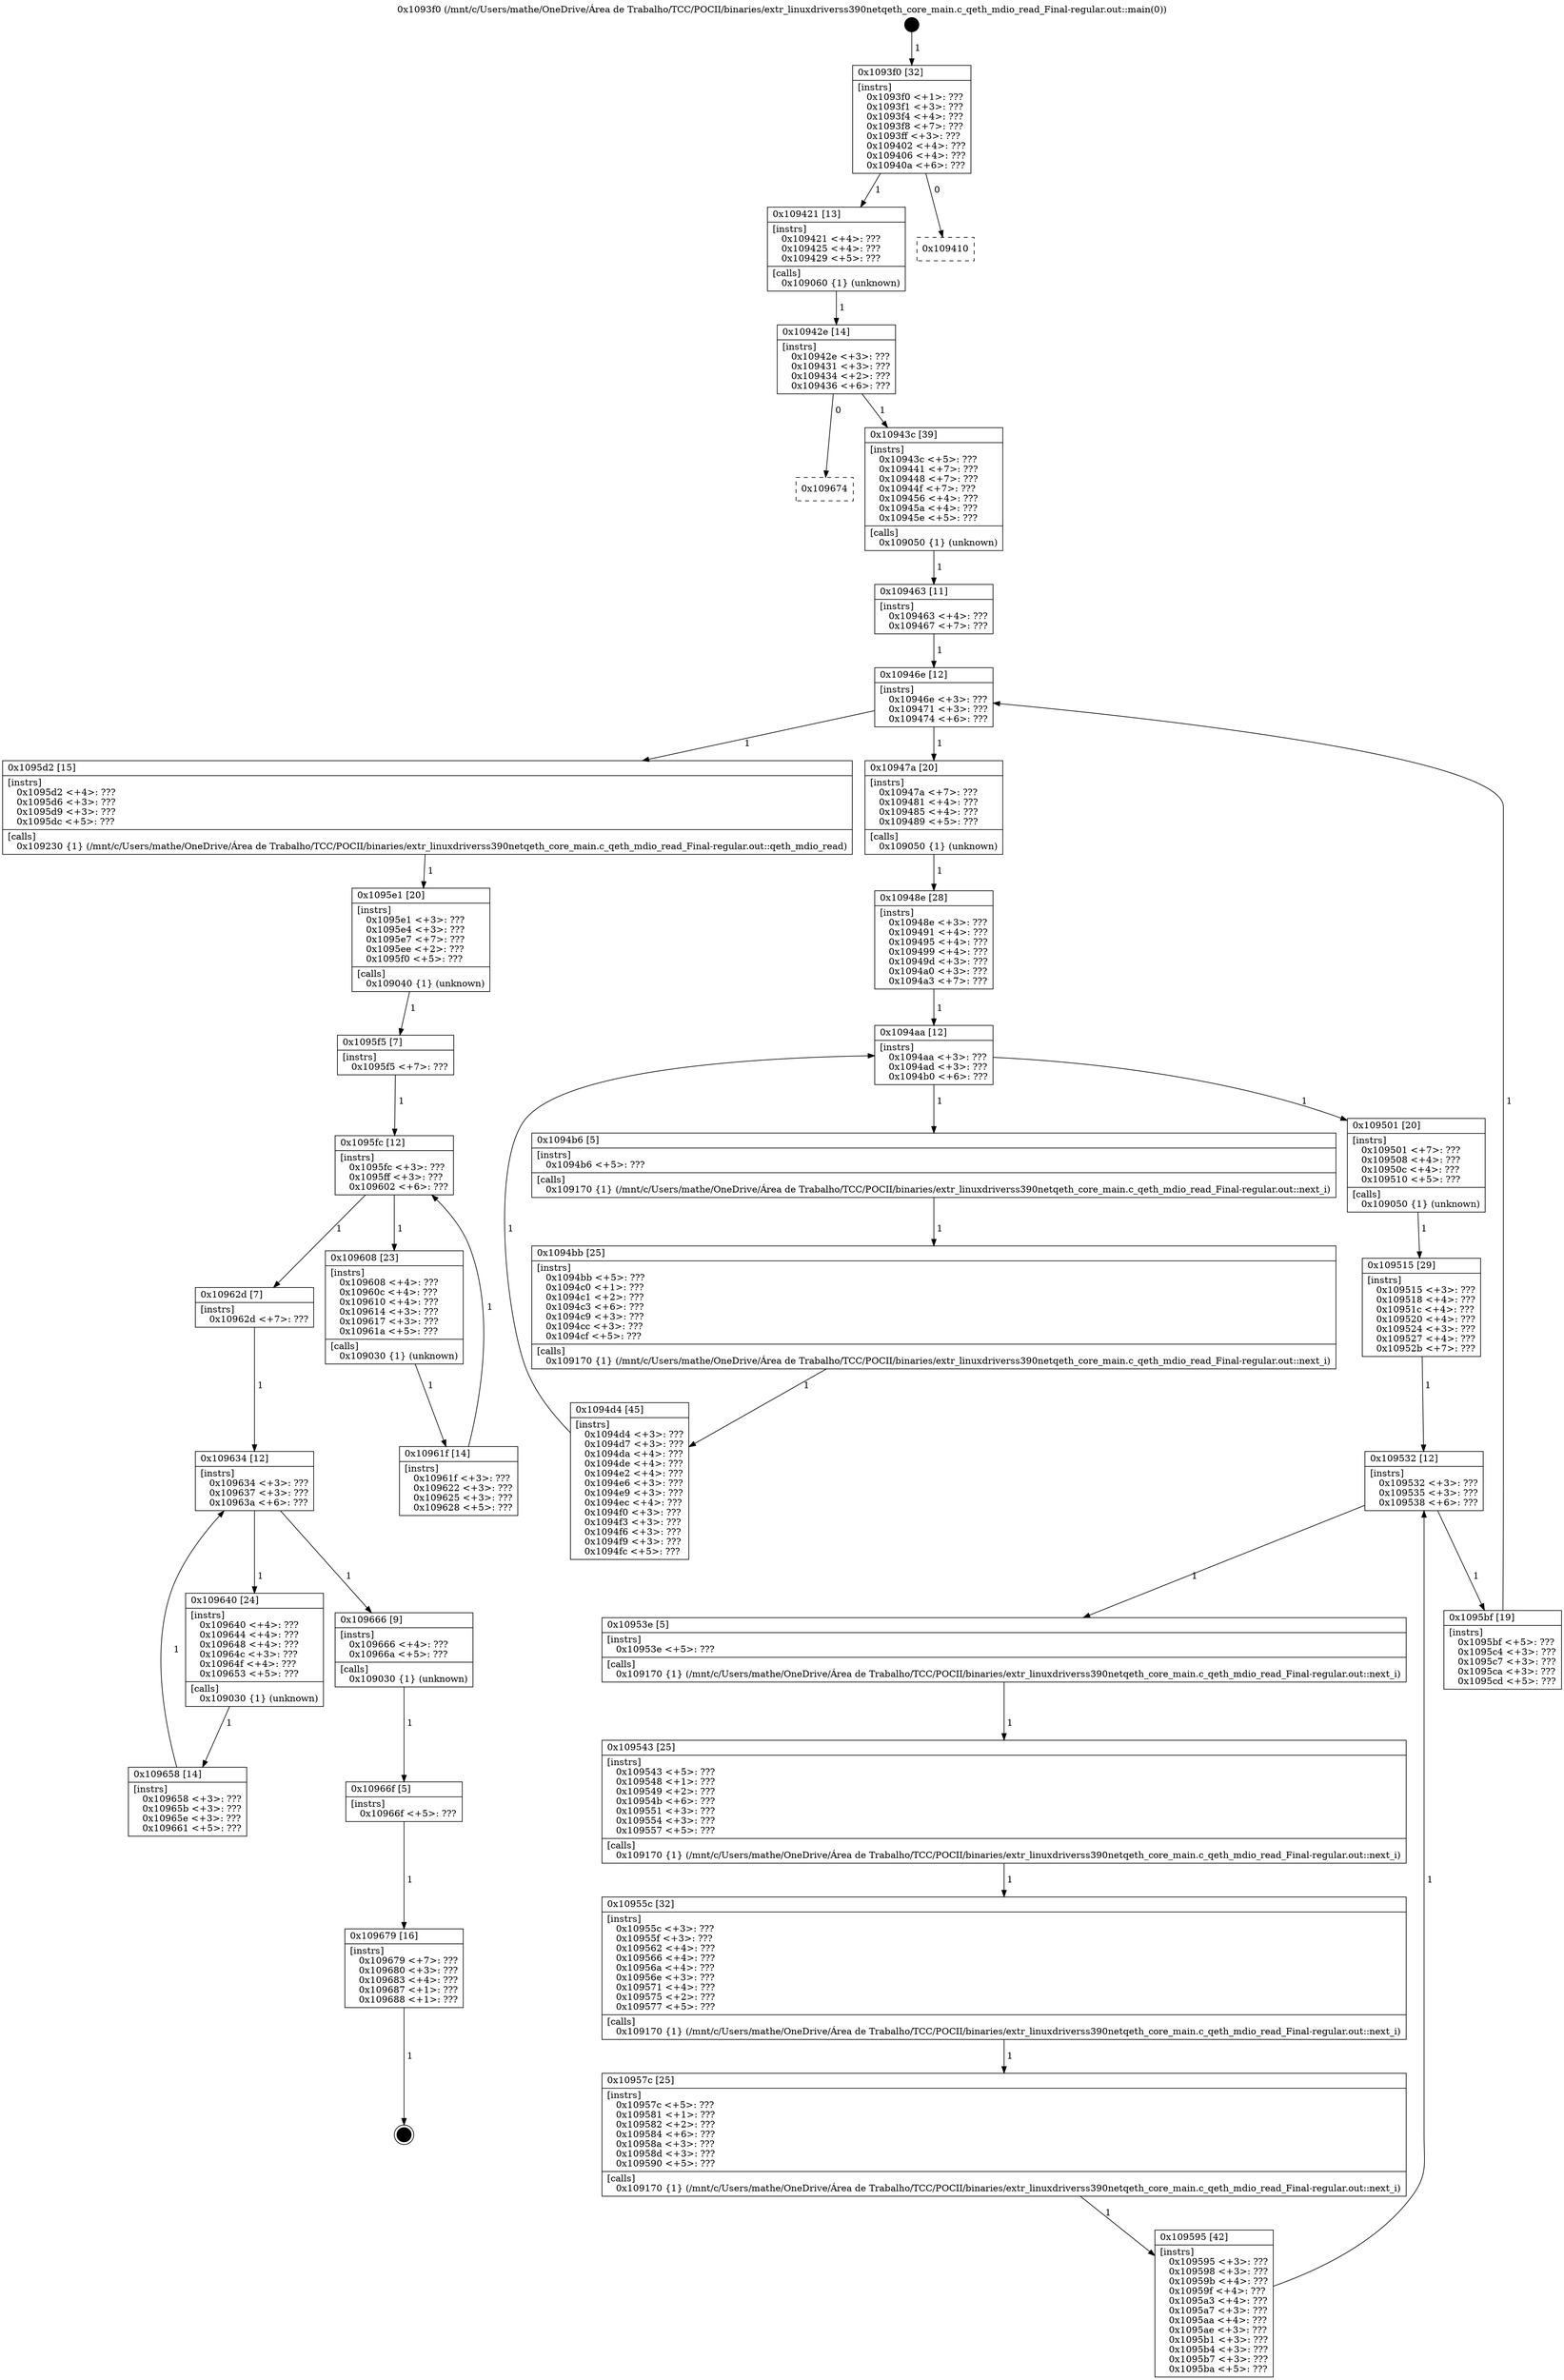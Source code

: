 digraph "0x1093f0" {
  label = "0x1093f0 (/mnt/c/Users/mathe/OneDrive/Área de Trabalho/TCC/POCII/binaries/extr_linuxdriverss390netqeth_core_main.c_qeth_mdio_read_Final-regular.out::main(0))"
  labelloc = "t"
  node[shape=record]

  Entry [label="",width=0.3,height=0.3,shape=circle,fillcolor=black,style=filled]
  "0x1093f0" [label="{
     0x1093f0 [32]\l
     | [instrs]\l
     &nbsp;&nbsp;0x1093f0 \<+1\>: ???\l
     &nbsp;&nbsp;0x1093f1 \<+3\>: ???\l
     &nbsp;&nbsp;0x1093f4 \<+4\>: ???\l
     &nbsp;&nbsp;0x1093f8 \<+7\>: ???\l
     &nbsp;&nbsp;0x1093ff \<+3\>: ???\l
     &nbsp;&nbsp;0x109402 \<+4\>: ???\l
     &nbsp;&nbsp;0x109406 \<+4\>: ???\l
     &nbsp;&nbsp;0x10940a \<+6\>: ???\l
  }"]
  "0x109421" [label="{
     0x109421 [13]\l
     | [instrs]\l
     &nbsp;&nbsp;0x109421 \<+4\>: ???\l
     &nbsp;&nbsp;0x109425 \<+4\>: ???\l
     &nbsp;&nbsp;0x109429 \<+5\>: ???\l
     | [calls]\l
     &nbsp;&nbsp;0x109060 \{1\} (unknown)\l
  }"]
  "0x109410" [label="{
     0x109410\l
  }", style=dashed]
  "0x10942e" [label="{
     0x10942e [14]\l
     | [instrs]\l
     &nbsp;&nbsp;0x10942e \<+3\>: ???\l
     &nbsp;&nbsp;0x109431 \<+3\>: ???\l
     &nbsp;&nbsp;0x109434 \<+2\>: ???\l
     &nbsp;&nbsp;0x109436 \<+6\>: ???\l
  }"]
  "0x109674" [label="{
     0x109674\l
  }", style=dashed]
  "0x10943c" [label="{
     0x10943c [39]\l
     | [instrs]\l
     &nbsp;&nbsp;0x10943c \<+5\>: ???\l
     &nbsp;&nbsp;0x109441 \<+7\>: ???\l
     &nbsp;&nbsp;0x109448 \<+7\>: ???\l
     &nbsp;&nbsp;0x10944f \<+7\>: ???\l
     &nbsp;&nbsp;0x109456 \<+4\>: ???\l
     &nbsp;&nbsp;0x10945a \<+4\>: ???\l
     &nbsp;&nbsp;0x10945e \<+5\>: ???\l
     | [calls]\l
     &nbsp;&nbsp;0x109050 \{1\} (unknown)\l
  }"]
  Exit [label="",width=0.3,height=0.3,shape=circle,fillcolor=black,style=filled,peripheries=2]
  "0x10946e" [label="{
     0x10946e [12]\l
     | [instrs]\l
     &nbsp;&nbsp;0x10946e \<+3\>: ???\l
     &nbsp;&nbsp;0x109471 \<+3\>: ???\l
     &nbsp;&nbsp;0x109474 \<+6\>: ???\l
  }"]
  "0x1095d2" [label="{
     0x1095d2 [15]\l
     | [instrs]\l
     &nbsp;&nbsp;0x1095d2 \<+4\>: ???\l
     &nbsp;&nbsp;0x1095d6 \<+3\>: ???\l
     &nbsp;&nbsp;0x1095d9 \<+3\>: ???\l
     &nbsp;&nbsp;0x1095dc \<+5\>: ???\l
     | [calls]\l
     &nbsp;&nbsp;0x109230 \{1\} (/mnt/c/Users/mathe/OneDrive/Área de Trabalho/TCC/POCII/binaries/extr_linuxdriverss390netqeth_core_main.c_qeth_mdio_read_Final-regular.out::qeth_mdio_read)\l
  }"]
  "0x10947a" [label="{
     0x10947a [20]\l
     | [instrs]\l
     &nbsp;&nbsp;0x10947a \<+7\>: ???\l
     &nbsp;&nbsp;0x109481 \<+4\>: ???\l
     &nbsp;&nbsp;0x109485 \<+4\>: ???\l
     &nbsp;&nbsp;0x109489 \<+5\>: ???\l
     | [calls]\l
     &nbsp;&nbsp;0x109050 \{1\} (unknown)\l
  }"]
  "0x1094aa" [label="{
     0x1094aa [12]\l
     | [instrs]\l
     &nbsp;&nbsp;0x1094aa \<+3\>: ???\l
     &nbsp;&nbsp;0x1094ad \<+3\>: ???\l
     &nbsp;&nbsp;0x1094b0 \<+6\>: ???\l
  }"]
  "0x109501" [label="{
     0x109501 [20]\l
     | [instrs]\l
     &nbsp;&nbsp;0x109501 \<+7\>: ???\l
     &nbsp;&nbsp;0x109508 \<+4\>: ???\l
     &nbsp;&nbsp;0x10950c \<+4\>: ???\l
     &nbsp;&nbsp;0x109510 \<+5\>: ???\l
     | [calls]\l
     &nbsp;&nbsp;0x109050 \{1\} (unknown)\l
  }"]
  "0x1094b6" [label="{
     0x1094b6 [5]\l
     | [instrs]\l
     &nbsp;&nbsp;0x1094b6 \<+5\>: ???\l
     | [calls]\l
     &nbsp;&nbsp;0x109170 \{1\} (/mnt/c/Users/mathe/OneDrive/Área de Trabalho/TCC/POCII/binaries/extr_linuxdriverss390netqeth_core_main.c_qeth_mdio_read_Final-regular.out::next_i)\l
  }"]
  "0x1094bb" [label="{
     0x1094bb [25]\l
     | [instrs]\l
     &nbsp;&nbsp;0x1094bb \<+5\>: ???\l
     &nbsp;&nbsp;0x1094c0 \<+1\>: ???\l
     &nbsp;&nbsp;0x1094c1 \<+2\>: ???\l
     &nbsp;&nbsp;0x1094c3 \<+6\>: ???\l
     &nbsp;&nbsp;0x1094c9 \<+3\>: ???\l
     &nbsp;&nbsp;0x1094cc \<+3\>: ???\l
     &nbsp;&nbsp;0x1094cf \<+5\>: ???\l
     | [calls]\l
     &nbsp;&nbsp;0x109170 \{1\} (/mnt/c/Users/mathe/OneDrive/Área de Trabalho/TCC/POCII/binaries/extr_linuxdriverss390netqeth_core_main.c_qeth_mdio_read_Final-regular.out::next_i)\l
  }"]
  "0x1094d4" [label="{
     0x1094d4 [45]\l
     | [instrs]\l
     &nbsp;&nbsp;0x1094d4 \<+3\>: ???\l
     &nbsp;&nbsp;0x1094d7 \<+3\>: ???\l
     &nbsp;&nbsp;0x1094da \<+4\>: ???\l
     &nbsp;&nbsp;0x1094de \<+4\>: ???\l
     &nbsp;&nbsp;0x1094e2 \<+4\>: ???\l
     &nbsp;&nbsp;0x1094e6 \<+3\>: ???\l
     &nbsp;&nbsp;0x1094e9 \<+3\>: ???\l
     &nbsp;&nbsp;0x1094ec \<+4\>: ???\l
     &nbsp;&nbsp;0x1094f0 \<+3\>: ???\l
     &nbsp;&nbsp;0x1094f3 \<+3\>: ???\l
     &nbsp;&nbsp;0x1094f6 \<+3\>: ???\l
     &nbsp;&nbsp;0x1094f9 \<+3\>: ???\l
     &nbsp;&nbsp;0x1094fc \<+5\>: ???\l
  }"]
  "0x10948e" [label="{
     0x10948e [28]\l
     | [instrs]\l
     &nbsp;&nbsp;0x10948e \<+3\>: ???\l
     &nbsp;&nbsp;0x109491 \<+4\>: ???\l
     &nbsp;&nbsp;0x109495 \<+4\>: ???\l
     &nbsp;&nbsp;0x109499 \<+4\>: ???\l
     &nbsp;&nbsp;0x10949d \<+3\>: ???\l
     &nbsp;&nbsp;0x1094a0 \<+3\>: ???\l
     &nbsp;&nbsp;0x1094a3 \<+7\>: ???\l
  }"]
  "0x109532" [label="{
     0x109532 [12]\l
     | [instrs]\l
     &nbsp;&nbsp;0x109532 \<+3\>: ???\l
     &nbsp;&nbsp;0x109535 \<+3\>: ???\l
     &nbsp;&nbsp;0x109538 \<+6\>: ???\l
  }"]
  "0x1095bf" [label="{
     0x1095bf [19]\l
     | [instrs]\l
     &nbsp;&nbsp;0x1095bf \<+5\>: ???\l
     &nbsp;&nbsp;0x1095c4 \<+3\>: ???\l
     &nbsp;&nbsp;0x1095c7 \<+3\>: ???\l
     &nbsp;&nbsp;0x1095ca \<+3\>: ???\l
     &nbsp;&nbsp;0x1095cd \<+5\>: ???\l
  }"]
  "0x10953e" [label="{
     0x10953e [5]\l
     | [instrs]\l
     &nbsp;&nbsp;0x10953e \<+5\>: ???\l
     | [calls]\l
     &nbsp;&nbsp;0x109170 \{1\} (/mnt/c/Users/mathe/OneDrive/Área de Trabalho/TCC/POCII/binaries/extr_linuxdriverss390netqeth_core_main.c_qeth_mdio_read_Final-regular.out::next_i)\l
  }"]
  "0x109543" [label="{
     0x109543 [25]\l
     | [instrs]\l
     &nbsp;&nbsp;0x109543 \<+5\>: ???\l
     &nbsp;&nbsp;0x109548 \<+1\>: ???\l
     &nbsp;&nbsp;0x109549 \<+2\>: ???\l
     &nbsp;&nbsp;0x10954b \<+6\>: ???\l
     &nbsp;&nbsp;0x109551 \<+3\>: ???\l
     &nbsp;&nbsp;0x109554 \<+3\>: ???\l
     &nbsp;&nbsp;0x109557 \<+5\>: ???\l
     | [calls]\l
     &nbsp;&nbsp;0x109170 \{1\} (/mnt/c/Users/mathe/OneDrive/Área de Trabalho/TCC/POCII/binaries/extr_linuxdriverss390netqeth_core_main.c_qeth_mdio_read_Final-regular.out::next_i)\l
  }"]
  "0x10955c" [label="{
     0x10955c [32]\l
     | [instrs]\l
     &nbsp;&nbsp;0x10955c \<+3\>: ???\l
     &nbsp;&nbsp;0x10955f \<+3\>: ???\l
     &nbsp;&nbsp;0x109562 \<+4\>: ???\l
     &nbsp;&nbsp;0x109566 \<+4\>: ???\l
     &nbsp;&nbsp;0x10956a \<+4\>: ???\l
     &nbsp;&nbsp;0x10956e \<+3\>: ???\l
     &nbsp;&nbsp;0x109571 \<+4\>: ???\l
     &nbsp;&nbsp;0x109575 \<+2\>: ???\l
     &nbsp;&nbsp;0x109577 \<+5\>: ???\l
     | [calls]\l
     &nbsp;&nbsp;0x109170 \{1\} (/mnt/c/Users/mathe/OneDrive/Área de Trabalho/TCC/POCII/binaries/extr_linuxdriverss390netqeth_core_main.c_qeth_mdio_read_Final-regular.out::next_i)\l
  }"]
  "0x10957c" [label="{
     0x10957c [25]\l
     | [instrs]\l
     &nbsp;&nbsp;0x10957c \<+5\>: ???\l
     &nbsp;&nbsp;0x109581 \<+1\>: ???\l
     &nbsp;&nbsp;0x109582 \<+2\>: ???\l
     &nbsp;&nbsp;0x109584 \<+6\>: ???\l
     &nbsp;&nbsp;0x10958a \<+3\>: ???\l
     &nbsp;&nbsp;0x10958d \<+3\>: ???\l
     &nbsp;&nbsp;0x109590 \<+5\>: ???\l
     | [calls]\l
     &nbsp;&nbsp;0x109170 \{1\} (/mnt/c/Users/mathe/OneDrive/Área de Trabalho/TCC/POCII/binaries/extr_linuxdriverss390netqeth_core_main.c_qeth_mdio_read_Final-regular.out::next_i)\l
  }"]
  "0x109595" [label="{
     0x109595 [42]\l
     | [instrs]\l
     &nbsp;&nbsp;0x109595 \<+3\>: ???\l
     &nbsp;&nbsp;0x109598 \<+3\>: ???\l
     &nbsp;&nbsp;0x10959b \<+4\>: ???\l
     &nbsp;&nbsp;0x10959f \<+4\>: ???\l
     &nbsp;&nbsp;0x1095a3 \<+4\>: ???\l
     &nbsp;&nbsp;0x1095a7 \<+3\>: ???\l
     &nbsp;&nbsp;0x1095aa \<+4\>: ???\l
     &nbsp;&nbsp;0x1095ae \<+3\>: ???\l
     &nbsp;&nbsp;0x1095b1 \<+3\>: ???\l
     &nbsp;&nbsp;0x1095b4 \<+3\>: ???\l
     &nbsp;&nbsp;0x1095b7 \<+3\>: ???\l
     &nbsp;&nbsp;0x1095ba \<+5\>: ???\l
  }"]
  "0x109515" [label="{
     0x109515 [29]\l
     | [instrs]\l
     &nbsp;&nbsp;0x109515 \<+3\>: ???\l
     &nbsp;&nbsp;0x109518 \<+4\>: ???\l
     &nbsp;&nbsp;0x10951c \<+4\>: ???\l
     &nbsp;&nbsp;0x109520 \<+4\>: ???\l
     &nbsp;&nbsp;0x109524 \<+3\>: ???\l
     &nbsp;&nbsp;0x109527 \<+4\>: ???\l
     &nbsp;&nbsp;0x10952b \<+7\>: ???\l
  }"]
  "0x109679" [label="{
     0x109679 [16]\l
     | [instrs]\l
     &nbsp;&nbsp;0x109679 \<+7\>: ???\l
     &nbsp;&nbsp;0x109680 \<+3\>: ???\l
     &nbsp;&nbsp;0x109683 \<+4\>: ???\l
     &nbsp;&nbsp;0x109687 \<+1\>: ???\l
     &nbsp;&nbsp;0x109688 \<+1\>: ???\l
  }"]
  "0x109463" [label="{
     0x109463 [11]\l
     | [instrs]\l
     &nbsp;&nbsp;0x109463 \<+4\>: ???\l
     &nbsp;&nbsp;0x109467 \<+7\>: ???\l
  }"]
  "0x1095e1" [label="{
     0x1095e1 [20]\l
     | [instrs]\l
     &nbsp;&nbsp;0x1095e1 \<+3\>: ???\l
     &nbsp;&nbsp;0x1095e4 \<+3\>: ???\l
     &nbsp;&nbsp;0x1095e7 \<+7\>: ???\l
     &nbsp;&nbsp;0x1095ee \<+2\>: ???\l
     &nbsp;&nbsp;0x1095f0 \<+5\>: ???\l
     | [calls]\l
     &nbsp;&nbsp;0x109040 \{1\} (unknown)\l
  }"]
  "0x1095fc" [label="{
     0x1095fc [12]\l
     | [instrs]\l
     &nbsp;&nbsp;0x1095fc \<+3\>: ???\l
     &nbsp;&nbsp;0x1095ff \<+3\>: ???\l
     &nbsp;&nbsp;0x109602 \<+6\>: ???\l
  }"]
  "0x109634" [label="{
     0x109634 [12]\l
     | [instrs]\l
     &nbsp;&nbsp;0x109634 \<+3\>: ???\l
     &nbsp;&nbsp;0x109637 \<+3\>: ???\l
     &nbsp;&nbsp;0x10963a \<+6\>: ???\l
  }"]
  "0x109608" [label="{
     0x109608 [23]\l
     | [instrs]\l
     &nbsp;&nbsp;0x109608 \<+4\>: ???\l
     &nbsp;&nbsp;0x10960c \<+4\>: ???\l
     &nbsp;&nbsp;0x109610 \<+4\>: ???\l
     &nbsp;&nbsp;0x109614 \<+3\>: ???\l
     &nbsp;&nbsp;0x109617 \<+3\>: ???\l
     &nbsp;&nbsp;0x10961a \<+5\>: ???\l
     | [calls]\l
     &nbsp;&nbsp;0x109030 \{1\} (unknown)\l
  }"]
  "0x10961f" [label="{
     0x10961f [14]\l
     | [instrs]\l
     &nbsp;&nbsp;0x10961f \<+3\>: ???\l
     &nbsp;&nbsp;0x109622 \<+3\>: ???\l
     &nbsp;&nbsp;0x109625 \<+3\>: ???\l
     &nbsp;&nbsp;0x109628 \<+5\>: ???\l
  }"]
  "0x1095f5" [label="{
     0x1095f5 [7]\l
     | [instrs]\l
     &nbsp;&nbsp;0x1095f5 \<+7\>: ???\l
  }"]
  "0x109666" [label="{
     0x109666 [9]\l
     | [instrs]\l
     &nbsp;&nbsp;0x109666 \<+4\>: ???\l
     &nbsp;&nbsp;0x10966a \<+5\>: ???\l
     | [calls]\l
     &nbsp;&nbsp;0x109030 \{1\} (unknown)\l
  }"]
  "0x109640" [label="{
     0x109640 [24]\l
     | [instrs]\l
     &nbsp;&nbsp;0x109640 \<+4\>: ???\l
     &nbsp;&nbsp;0x109644 \<+4\>: ???\l
     &nbsp;&nbsp;0x109648 \<+4\>: ???\l
     &nbsp;&nbsp;0x10964c \<+3\>: ???\l
     &nbsp;&nbsp;0x10964f \<+4\>: ???\l
     &nbsp;&nbsp;0x109653 \<+5\>: ???\l
     | [calls]\l
     &nbsp;&nbsp;0x109030 \{1\} (unknown)\l
  }"]
  "0x109658" [label="{
     0x109658 [14]\l
     | [instrs]\l
     &nbsp;&nbsp;0x109658 \<+3\>: ???\l
     &nbsp;&nbsp;0x10965b \<+3\>: ???\l
     &nbsp;&nbsp;0x10965e \<+3\>: ???\l
     &nbsp;&nbsp;0x109661 \<+5\>: ???\l
  }"]
  "0x10962d" [label="{
     0x10962d [7]\l
     | [instrs]\l
     &nbsp;&nbsp;0x10962d \<+7\>: ???\l
  }"]
  "0x10966f" [label="{
     0x10966f [5]\l
     | [instrs]\l
     &nbsp;&nbsp;0x10966f \<+5\>: ???\l
  }"]
  Entry -> "0x1093f0" [label=" 1"]
  "0x1093f0" -> "0x109421" [label=" 1"]
  "0x1093f0" -> "0x109410" [label=" 0"]
  "0x109421" -> "0x10942e" [label=" 1"]
  "0x10942e" -> "0x109674" [label=" 0"]
  "0x10942e" -> "0x10943c" [label=" 1"]
  "0x109679" -> Exit [label=" 1"]
  "0x10943c" -> "0x109463" [label=" 1"]
  "0x10946e" -> "0x1095d2" [label=" 1"]
  "0x10946e" -> "0x10947a" [label=" 1"]
  "0x10947a" -> "0x10948e" [label=" 1"]
  "0x1094aa" -> "0x109501" [label=" 1"]
  "0x1094aa" -> "0x1094b6" [label=" 1"]
  "0x1094b6" -> "0x1094bb" [label=" 1"]
  "0x1094bb" -> "0x1094d4" [label=" 1"]
  "0x10948e" -> "0x1094aa" [label=" 1"]
  "0x1094d4" -> "0x1094aa" [label=" 1"]
  "0x109501" -> "0x109515" [label=" 1"]
  "0x109532" -> "0x1095bf" [label=" 1"]
  "0x109532" -> "0x10953e" [label=" 1"]
  "0x10953e" -> "0x109543" [label=" 1"]
  "0x109543" -> "0x10955c" [label=" 1"]
  "0x10955c" -> "0x10957c" [label=" 1"]
  "0x10957c" -> "0x109595" [label=" 1"]
  "0x109515" -> "0x109532" [label=" 1"]
  "0x109595" -> "0x109532" [label=" 1"]
  "0x10966f" -> "0x109679" [label=" 1"]
  "0x109463" -> "0x10946e" [label=" 1"]
  "0x1095bf" -> "0x10946e" [label=" 1"]
  "0x1095d2" -> "0x1095e1" [label=" 1"]
  "0x1095e1" -> "0x1095f5" [label=" 1"]
  "0x1095fc" -> "0x10962d" [label=" 1"]
  "0x1095fc" -> "0x109608" [label=" 1"]
  "0x109608" -> "0x10961f" [label=" 1"]
  "0x1095f5" -> "0x1095fc" [label=" 1"]
  "0x10961f" -> "0x1095fc" [label=" 1"]
  "0x109634" -> "0x109666" [label=" 1"]
  "0x109634" -> "0x109640" [label=" 1"]
  "0x109640" -> "0x109658" [label=" 1"]
  "0x10962d" -> "0x109634" [label=" 1"]
  "0x109658" -> "0x109634" [label=" 1"]
  "0x109666" -> "0x10966f" [label=" 1"]
}
